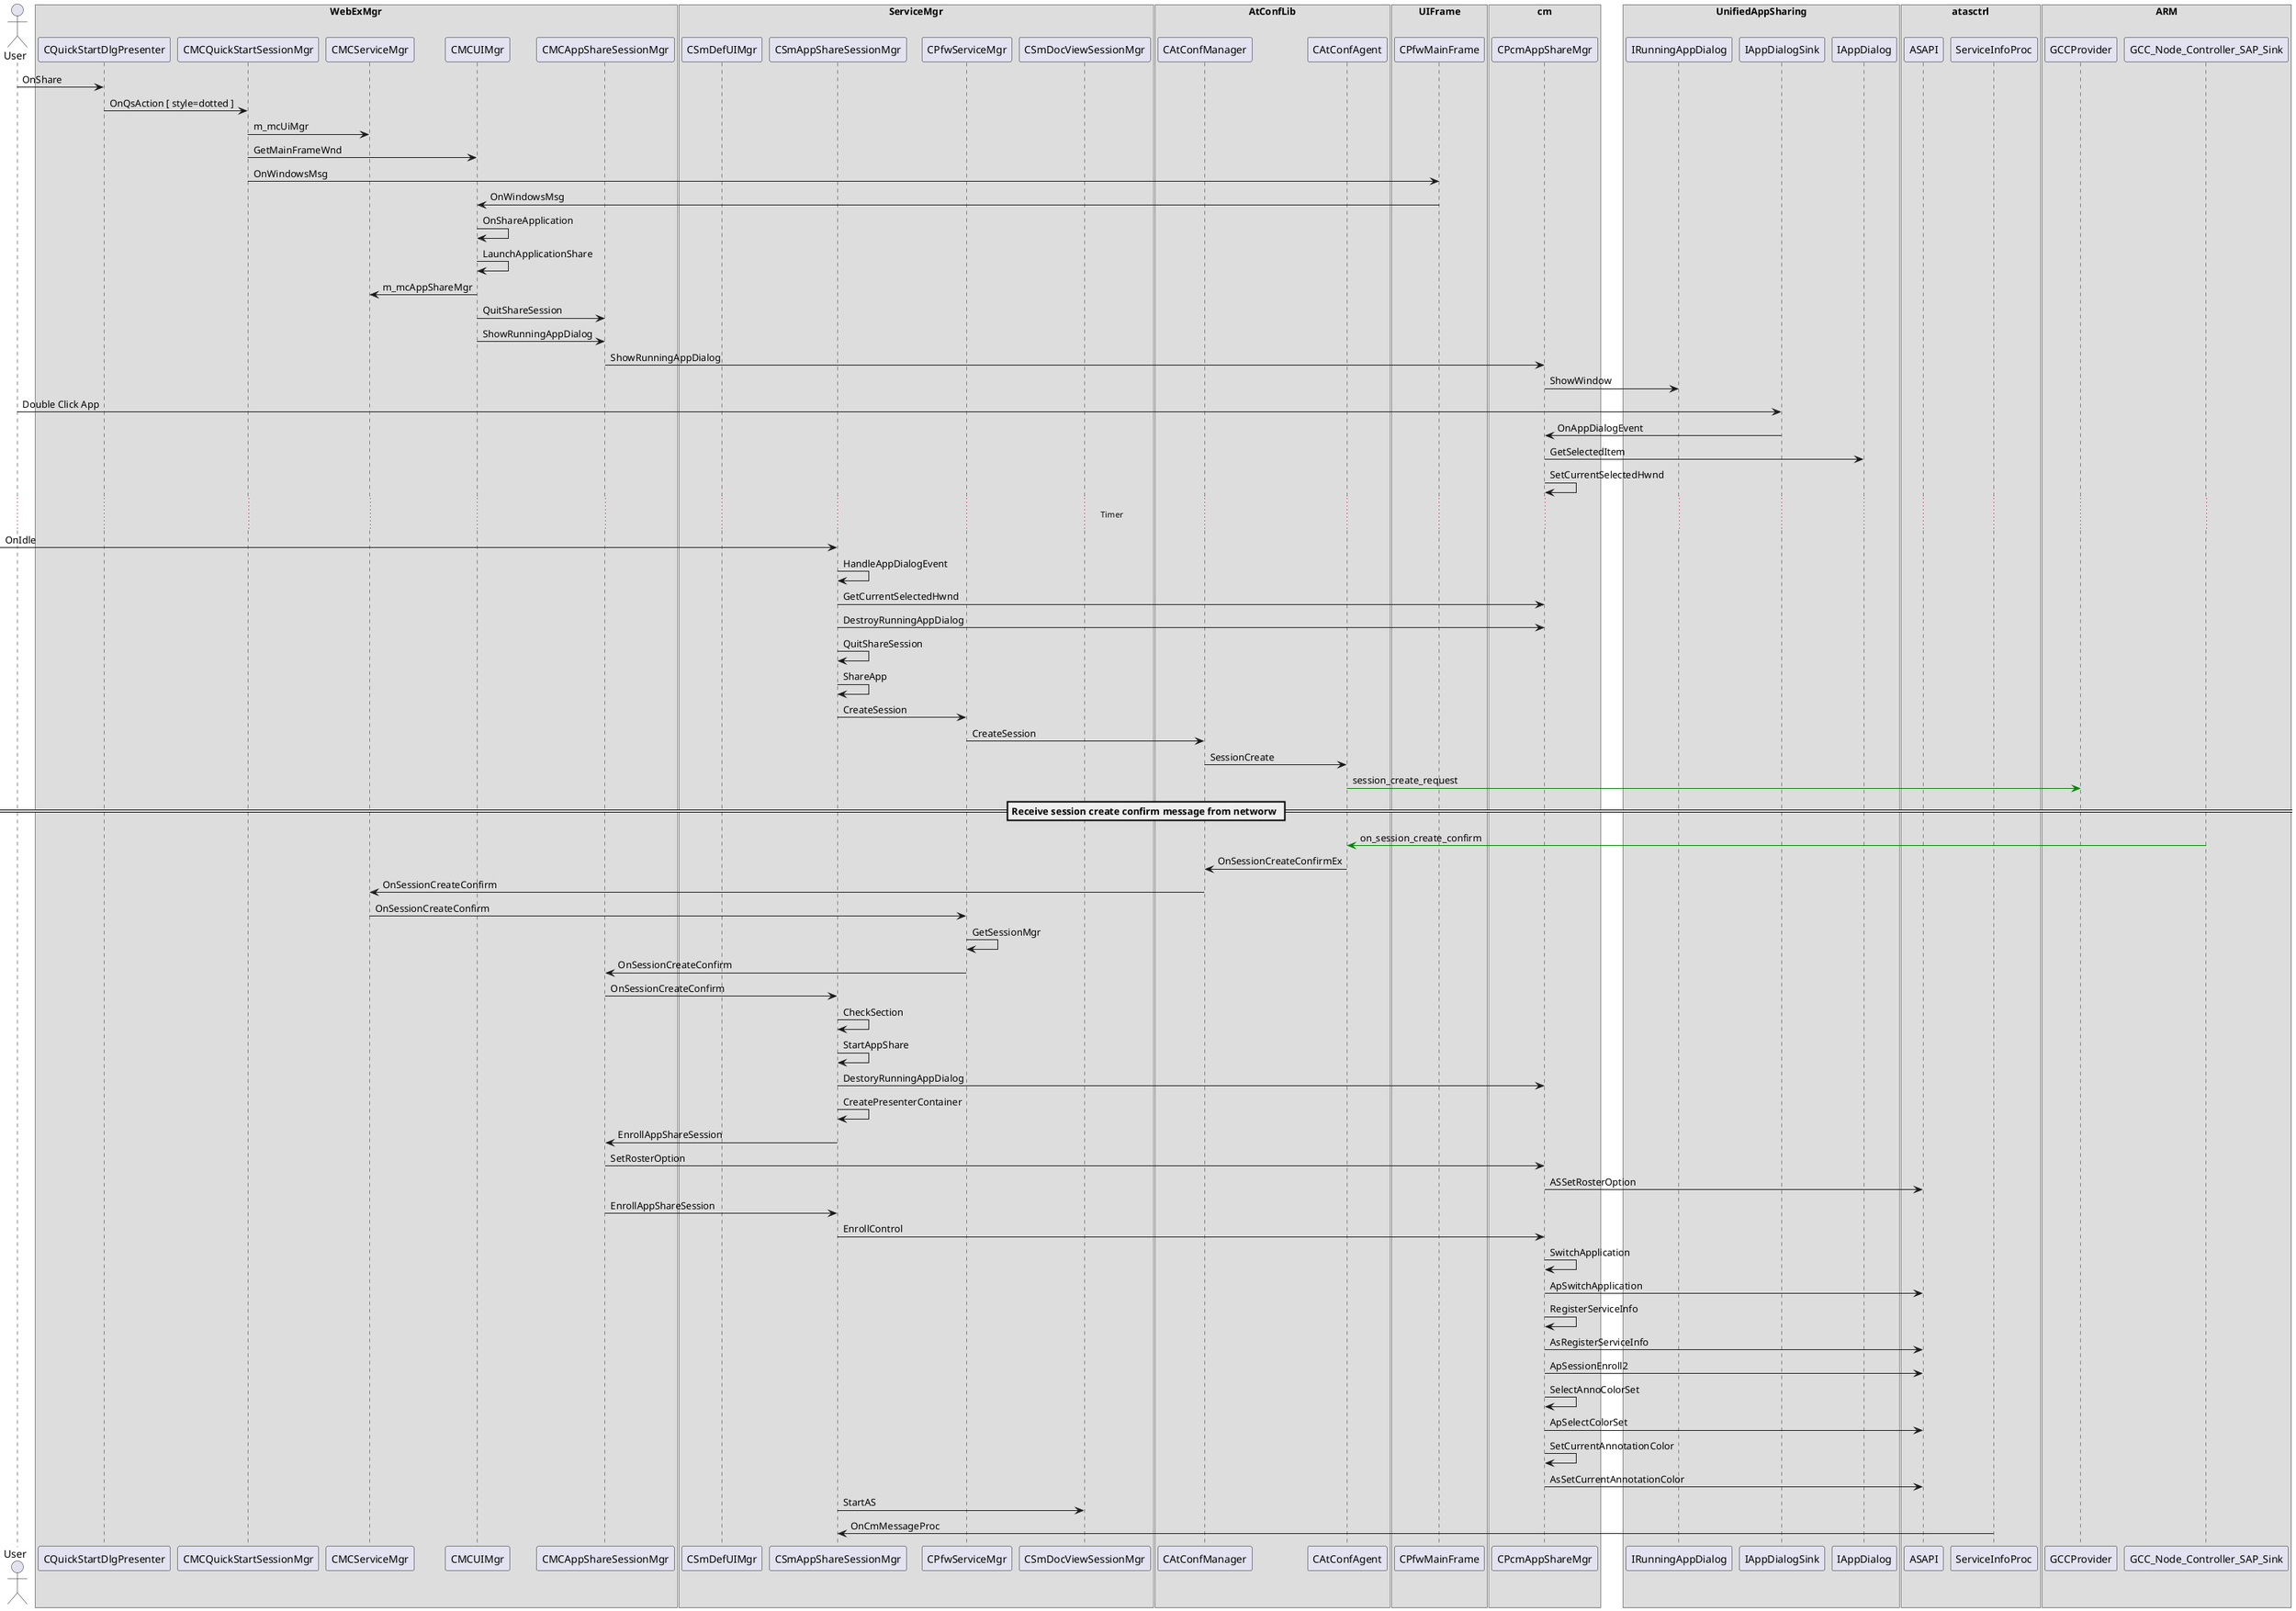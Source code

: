 @startuml

actor "User"

box "WebExMgr"
participant "CQuickStartDlgPresenter"
participant "CMCQuickStartSessionMgr"
participant "CMCServiceMgr"
participant "CMCUIMgr"
participant "CMCAppShareSessionMgr"
end box


box "ServiceMgr"
participant "CSmDefUIMgr"
participant "CSmAppShareSessionMgr"
participant "CPfwServiceMgr"
participant "CSmDocViewSessionMgr"
end box

box "AtConfLib"

participant "CAtConfManager"
participant "CAtConfAgent"

end box


box "UIFrame"

participant "CPfwMainFrame"

end box

box "cm"

participant "CPcmAppShareMgr"

end box

box "UnifiedAppSharing"

participant "IRunningAppDialog"
participant "IAppDialogSink"
participant "IAppDialog"

end box

box "atasctrl"

participant "ASAPI"
participant "ServiceInfoProc"

end box

box "ARM"

participant "GCCProvider"
participant "GCC_Node_Controller_SAP_Sink"

end box


"User" -> "CQuickStartDlgPresenter" : OnShare
"CQuickStartDlgPresenter" -> "CMCQuickStartSessionMgr" : OnQsAction [ style=dotted ]
"CMCQuickStartSessionMgr" -> "CMCServiceMgr" : m_mcUiMgr
"CMCQuickStartSessionMgr" -> "CMCUIMgr" : GetMainFrameWnd
"CMCQuickStartSessionMgr" -> "CPfwMainFrame" : OnWindowsMsg
"CPfwMainFrame" -> "CMCUIMgr" : OnWindowsMsg
"CMCUIMgr" -> "CMCUIMgr" : OnShareApplication
"CMCUIMgr" -> "CMCUIMgr" : LaunchApplicationShare
"CMCUIMgr" -> "CMCServiceMgr" : m_mcAppShareMgr
"CMCUIMgr" -> "CMCAppShareSessionMgr" : QuitShareSession
"CMCUIMgr" -> "CMCAppShareSessionMgr" : ShowRunningAppDialog
"CMCAppShareSessionMgr" -> "CPcmAppShareMgr" : ShowRunningAppDialog
"CPcmAppShareMgr" -> "IRunningAppDialog" : ShowWindow

"User" -> "IAppDialogSink" : Double Click App
"IAppDialogSink" -> "CPcmAppShareMgr" : OnAppDialogEvent
"CPcmAppShareMgr" -> "IAppDialog" : GetSelectedItem
"CPcmAppShareMgr" -> "CPcmAppShareMgr" : SetCurrentSelectedHwnd

... Timer ...

[-> "CSmAppShareSessionMgr" : OnIdle
"CSmAppShareSessionMgr" -> "CSmAppShareSessionMgr" : HandleAppDialogEvent
"CSmAppShareSessionMgr" -> "CPcmAppShareMgr" : GetCurrentSelectedHwnd
"CSmAppShareSessionMgr" -> "CPcmAppShareMgr" : DestroyRunningAppDialog
"CSmAppShareSessionMgr" -> "CSmAppShareSessionMgr" : QuitShareSession
"CSmAppShareSessionMgr" -> "CSmAppShareSessionMgr" : ShareApp
"CSmAppShareSessionMgr" -> "CPfwServiceMgr" : CreateSession
"CPfwServiceMgr" -> "CAtConfManager" : CreateSession
"CAtConfManager" -> "CAtConfAgent" : SessionCreate
"CAtConfAgent" -[#green]> "GCCProvider" : session_create_request

== Receive session create confirm message from networw ==

"GCC_Node_Controller_SAP_Sink" -[#green]> "CAtConfAgent" : on_session_create_confirm
"CAtConfAgent" -> "CAtConfManager" : OnSessionCreateConfirmEx
"CAtConfManager" -> "CMCServiceMgr" : OnSessionCreateConfirm
"CMCServiceMgr" -> "CPfwServiceMgr" : OnSessionCreateConfirm
"CPfwServiceMgr" -> "CPfwServiceMgr" : GetSessionMgr
"CPfwServiceMgr" -> "CMCAppShareSessionMgr" : OnSessionCreateConfirm
"CMCAppShareSessionMgr" -> "CSmAppShareSessionMgr" : OnSessionCreateConfirm
"CSmAppShareSessionMgr" -> "CSmAppShareSessionMgr" : CheckSection
"CSmAppShareSessionMgr" -> "CSmAppShareSessionMgr" : StartAppShare
"CSmAppShareSessionMgr" -> "CPcmAppShareMgr" : DestoryRunningAppDialog
"CSmAppShareSessionMgr" -> "CSmAppShareSessionMgr" : CreatePresenterContainer
"CSmAppShareSessionMgr" -> "CMCAppShareSessionMgr" : EnrollAppShareSession
"CMCAppShareSessionMgr" -> "CPcmAppShareMgr" : SetRosterOption
"CPcmAppShareMgr" -> "ASAPI" : ASSetRosterOption
"CMCAppShareSessionMgr" -> "CSmAppShareSessionMgr" : EnrollAppShareSession
"CSmAppShareSessionMgr" -> "CPcmAppShareMgr" : EnrollControl
"CPcmAppShareMgr" -> "CPcmAppShareMgr" : SwitchApplication
"CPcmAppShareMgr" -> "ASAPI" : ApSwitchApplication
"CPcmAppShareMgr" -> "CPcmAppShareMgr" : RegisterServiceInfo
"CPcmAppShareMgr" -> "ASAPI" : AsRegisterServiceInfo
"CPcmAppShareMgr" -> "ASAPI" : ApSessionEnroll2
"CPcmAppShareMgr" -> "CPcmAppShareMgr" : SelectAnnoColorSet
"CPcmAppShareMgr" -> "ASAPI" : ApSelectColorSet
"CPcmAppShareMgr" -> "CPcmAppShareMgr" : SetCurrentAnnotationColor
"CPcmAppShareMgr" -> "ASAPI" : AsSetCurrentAnnotationColor
"CSmAppShareSessionMgr" -> "CSmDocViewSessionMgr" : StartAS
"ServiceInfoProc" -> "CSmAppShareSessionMgr" : OnCmMessageProc

@enduml